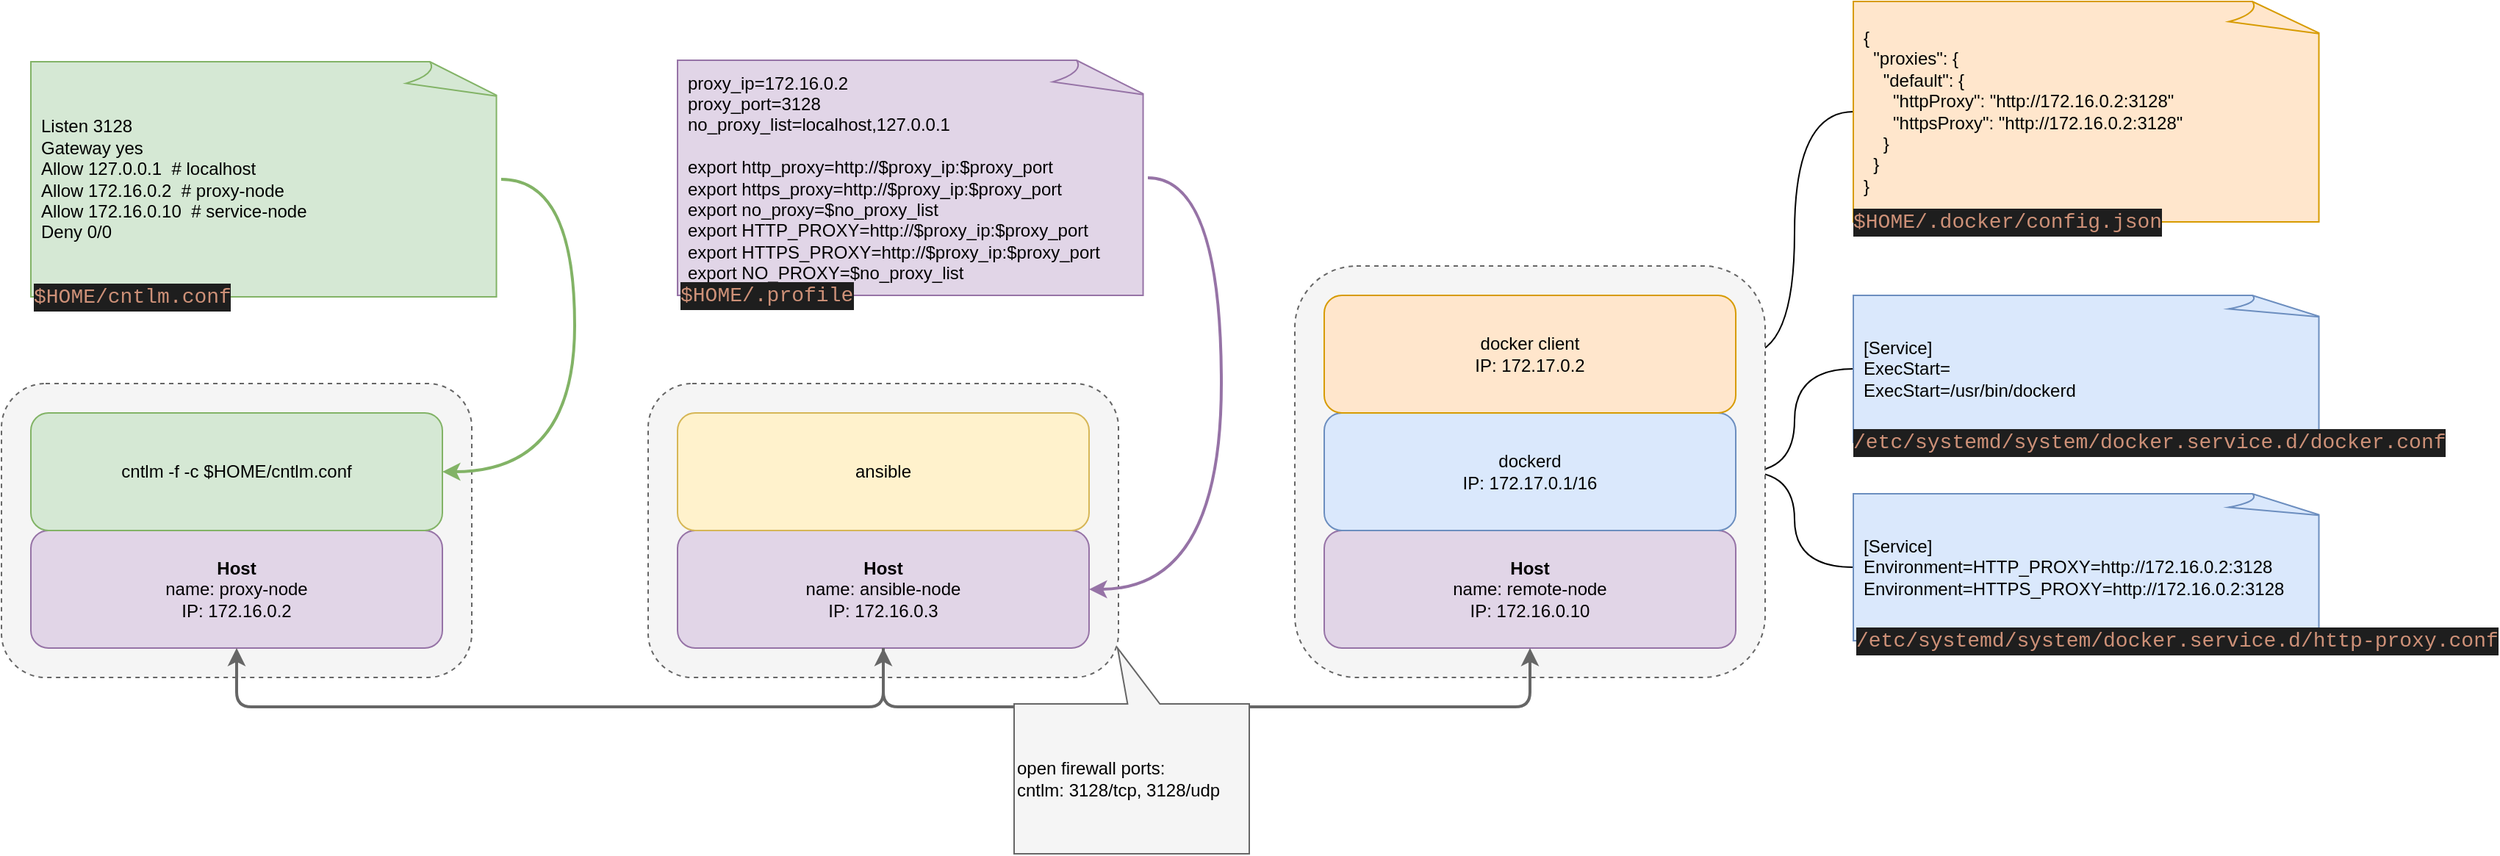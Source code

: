 <mxfile version="11.1.4" type="device"><diagram id="mufjLeXsWKGWuBtsrtn7" name="Page-1"><mxGraphModel dx="2222" dy="824" grid="1" gridSize="10" guides="1" tooltips="1" connect="1" arrows="1" fold="1" page="0" pageScale="1" pageWidth="827" pageHeight="1169" math="0" shadow="0"><root><mxCell id="0"/><mxCell id="1" parent="0"/><mxCell id="VEeZlTCw6x0XYQx7hDpJ-32" value="" style="endArrow=classic;html=1;entryX=1;entryY=0.5;entryDx=0;entryDy=0;exitX=0;exitY=0.5;exitDx=0;exitDy=0;exitPerimeter=0;edgeStyle=orthogonalEdgeStyle;curved=1;" parent="1" source="VEeZlTCw6x0XYQx7hDpJ-13" target="VEeZlTCw6x0XYQx7hDpJ-8" edge="1"><mxGeometry width="50" height="50" relative="1" as="geometry"><mxPoint x="680" y="690" as="sourcePoint"/><mxPoint x="730" y="640" as="targetPoint"/></mxGeometry></mxCell><mxCell id="VEeZlTCw6x0XYQx7hDpJ-33" value="" style="endArrow=classic;html=1;entryX=1;entryY=0.5;entryDx=0;entryDy=0;exitX=0;exitY=0.5;exitDx=0;exitDy=0;exitPerimeter=0;edgeStyle=orthogonalEdgeStyle;curved=1;" parent="1" source="VEeZlTCw6x0XYQx7hDpJ-12" target="VEeZlTCw6x0XYQx7hDpJ-8" edge="1"><mxGeometry width="50" height="50" relative="1" as="geometry"><mxPoint x="850" y="445" as="sourcePoint"/><mxPoint x="770" y="490" as="targetPoint"/></mxGeometry></mxCell><mxCell id="VEeZlTCw6x0XYQx7hDpJ-35" value="" style="endArrow=classic;html=1;exitX=0;exitY=0.5;exitDx=0;exitDy=0;exitPerimeter=0;entryX=1;entryY=0.5;entryDx=0;entryDy=0;edgeStyle=orthogonalEdgeStyle;curved=1;" parent="1" source="VEeZlTCw6x0XYQx7hDpJ-19" target="VEeZlTCw6x0XYQx7hDpJ-9" edge="1"><mxGeometry width="50" height="50" relative="1" as="geometry"><mxPoint x="780" y="130" as="sourcePoint"/><mxPoint x="830" y="80" as="targetPoint"/></mxGeometry></mxCell><mxCell id="Hmu1NijlD04fz7AzSIe_-5" value="nodes" parent="0"/><mxCell id="VEeZlTCw6x0XYQx7hDpJ-57" value="" style="rounded=1;whiteSpace=wrap;html=1;labelBackgroundColor=#ffffff;align=left;dashed=1;fillColor=#f5f5f5;strokeColor=#666666;fontColor=#333333;" parent="Hmu1NijlD04fz7AzSIe_-5" vertex="1"><mxGeometry x="-420" y="420" width="320" height="200" as="geometry"/></mxCell><mxCell id="_7w9z-zs7S1bSIEZtoII-1" value="" style="rounded=1;whiteSpace=wrap;html=1;labelBackgroundColor=#ffffff;align=left;dashed=1;fillColor=#f5f5f5;strokeColor=#666666;fontColor=#333333;" parent="Hmu1NijlD04fz7AzSIe_-5" vertex="1"><mxGeometry x="20" y="420" width="320" height="200" as="geometry"/></mxCell><mxCell id="VEeZlTCw6x0XYQx7hDpJ-64" value="" style="rounded=1;whiteSpace=wrap;html=1;labelBackgroundColor=#ffffff;align=left;dashed=1;fillColor=#f5f5f5;strokeColor=#666666;fontColor=#333333;" parent="Hmu1NijlD04fz7AzSIe_-5" vertex="1"><mxGeometry x="460" y="340" width="320" height="280" as="geometry"/></mxCell><mxCell id="Hmu1NijlD04fz7AzSIe_-6" value="hosts" parent="0"/><mxCell id="VEeZlTCw6x0XYQx7hDpJ-1" value="&lt;b&gt;Host&lt;/b&gt;&lt;br&gt;name: proxy-node&lt;br&gt;IP: 172.16.0.2" style="rounded=1;whiteSpace=wrap;html=1;fillColor=#e1d5e7;strokeColor=#9673a6;" parent="Hmu1NijlD04fz7AzSIe_-6" vertex="1"><mxGeometry x="-400" y="520" width="280" height="80" as="geometry"/></mxCell><mxCell id="_7w9z-zs7S1bSIEZtoII-2" value="&lt;b&gt;Host&lt;/b&gt;&lt;br&gt;name: ansible-node&lt;br&gt;IP: 172.16.0.3" style="rounded=1;whiteSpace=wrap;html=1;fillColor=#e1d5e7;strokeColor=#9673a6;" parent="Hmu1NijlD04fz7AzSIe_-6" vertex="1"><mxGeometry x="40" y="520" width="280" height="80" as="geometry"/></mxCell><mxCell id="VEeZlTCw6x0XYQx7hDpJ-7" value="&lt;b&gt;Host&lt;/b&gt;&lt;br&gt;name: remote-node&lt;br&gt;IP: 172.16.0.10" style="rounded=1;whiteSpace=wrap;html=1;fillColor=#e1d5e7;strokeColor=#9673a6;" parent="Hmu1NijlD04fz7AzSIe_-6" vertex="1"><mxGeometry x="480" y="520" width="280" height="80" as="geometry"/></mxCell><mxCell id="Hmu1NijlD04fz7AzSIe_-7" value="services" parent="0"/><mxCell id="VEeZlTCw6x0XYQx7hDpJ-4" value="cntlm -f -c $HOME/cntlm.conf" style="rounded=1;whiteSpace=wrap;html=1;fillColor=#d5e8d4;strokeColor=#82b366;" parent="Hmu1NijlD04fz7AzSIe_-7" vertex="1"><mxGeometry x="-400" y="440" width="280" height="80" as="geometry"/></mxCell><mxCell id="_7w9z-zs7S1bSIEZtoII-3" value="ansible" style="rounded=1;whiteSpace=wrap;html=1;fillColor=#fff2cc;strokeColor=#d6b656;" parent="Hmu1NijlD04fz7AzSIe_-7" vertex="1"><mxGeometry x="40" y="440" width="280" height="80" as="geometry"/></mxCell><mxCell id="VEeZlTCw6x0XYQx7hDpJ-8" value="dockerd&lt;br&gt;IP: 172.17.0.1/16" style="rounded=1;whiteSpace=wrap;html=1;fillColor=#dae8fc;strokeColor=#6c8ebf;" parent="Hmu1NijlD04fz7AzSIe_-7" vertex="1"><mxGeometry x="480" y="440" width="280" height="80" as="geometry"/></mxCell><mxCell id="VEeZlTCw6x0XYQx7hDpJ-9" value="docker client&lt;br&gt;IP: 172.17.0.2" style="rounded=1;whiteSpace=wrap;html=1;fillColor=#ffe6cc;strokeColor=#d79b00;" parent="Hmu1NijlD04fz7AzSIe_-7" vertex="1"><mxGeometry x="480" y="360" width="280" height="80" as="geometry"/></mxCell><mxCell id="Hmu1NijlD04fz7AzSIe_-10" value="network" parent="0"/><mxCell id="VEeZlTCw6x0XYQx7hDpJ-10" value="" style="endArrow=classic;html=1;entryX=0.5;entryY=1;entryDx=0;entryDy=0;fillColor=#f5f5f5;strokeColor=#666666;strokeWidth=2;" parent="Hmu1NijlD04fz7AzSIe_-10" target="VEeZlTCw6x0XYQx7hDpJ-1" edge="1"><mxGeometry width="50" height="50" relative="1" as="geometry"><mxPoint x="180" y="600" as="sourcePoint"/><mxPoint x="-190" y="620" as="targetPoint"/><Array as="points"><mxPoint x="180" y="640"/><mxPoint x="-260" y="640"/></Array></mxGeometry></mxCell><mxCell id="_7w9z-zs7S1bSIEZtoII-13" value="" style="endArrow=classic;html=1;entryX=0.5;entryY=1;entryDx=0;entryDy=0;exitX=0.5;exitY=1;exitDx=0;exitDy=0;fillColor=#f5f5f5;strokeColor=#666666;strokeWidth=2;startArrow=classic;startFill=1;" parent="Hmu1NijlD04fz7AzSIe_-10" source="VEeZlTCw6x0XYQx7hDpJ-7" target="_7w9z-zs7S1bSIEZtoII-2" edge="1"><mxGeometry width="50" height="50" relative="1" as="geometry"><mxPoint x="490" y="570" as="sourcePoint"/><mxPoint x="330" y="570" as="targetPoint"/><Array as="points"><mxPoint x="620" y="640"/><mxPoint x="180" y="640"/></Array></mxGeometry></mxCell><mxCell id="Hmu1NijlD04fz7AzSIe_-8" value="files" parent="0"/><mxCell id="VEeZlTCw6x0XYQx7hDpJ-56" value="" style="group" parent="Hmu1NijlD04fz7AzSIe_-8" vertex="1" connectable="0"><mxGeometry x="-400" y="201" width="320" height="170" as="geometry"/></mxCell><mxCell id="VEeZlTCw6x0XYQx7hDpJ-39" value="Listen 3128&lt;br&gt;Gateway yes&lt;br&gt;Allow 127.0.0.1&amp;nbsp; # localhost&lt;br&gt;Allow 172.16.0.2&amp;nbsp; # proxy-node&lt;br&gt;Allow 172.16.0.10&amp;nbsp; # service-node&lt;br&gt;Deny 0/0" style="whiteSpace=wrap;html=1;shape=mxgraph.basic.document;align=left;spacingLeft=5;fillColor=#d5e8d4;strokeColor=#82b366;" parent="VEeZlTCw6x0XYQx7hDpJ-56" vertex="1"><mxGeometry width="320" height="160" as="geometry"/></mxCell><mxCell id="VEeZlTCw6x0XYQx7hDpJ-40" value="&lt;div style=&quot;background-color: rgb(30 , 30 , 30) ; font-family: &amp;#34;consolas&amp;#34; , &amp;#34;courier new&amp;#34; , monospace ; font-size: 14px ; line-height: 19px ; white-space: pre&quot;&gt;&lt;font color=&quot;#ce9178&quot;&gt;$HOME/cntlm.conf&lt;/font&gt;&lt;/div&gt;" style="text;html=1;strokeColor=none;fillColor=none;align=left;verticalAlign=middle;whiteSpace=wrap;rounded=0;spacing=2;labelBorderColor=none;" parent="VEeZlTCw6x0XYQx7hDpJ-56" vertex="1"><mxGeometry y="150" width="40" height="20" as="geometry"/></mxCell><mxCell id="_7w9z-zs7S1bSIEZtoII-6" value="" style="group" parent="Hmu1NijlD04fz7AzSIe_-8" vertex="1" connectable="0"><mxGeometry x="40" y="200" width="320" height="170" as="geometry"/></mxCell><mxCell id="_7w9z-zs7S1bSIEZtoII-7" value="proxy_ip=172.16.0.2&lt;br&gt;proxy_port=3128&lt;br&gt;no_proxy_list=localhost,127.0.0.1&lt;br&gt;&lt;br&gt;export http_proxy=http://$proxy_ip:$proxy_port&lt;br&gt;export&amp;nbsp;https_proxy=http://$proxy_ip:$proxy_port&lt;br&gt;export&amp;nbsp;no_proxy=$no_proxy_list&lt;br&gt;export&amp;nbsp;HTTP_PROXY=http://$proxy_ip:$proxy_port&lt;br&gt;export&amp;nbsp;HTTPS_PROXY=http://$proxy_ip:$proxy_port&lt;br&gt;export&amp;nbsp;NO_PROXY=$no_proxy_list" style="whiteSpace=wrap;html=1;shape=mxgraph.basic.document;align=left;spacingLeft=5;fillColor=#e1d5e7;strokeColor=#9673a6;" parent="_7w9z-zs7S1bSIEZtoII-6" vertex="1"><mxGeometry width="320" height="160" as="geometry"/></mxCell><mxCell id="_7w9z-zs7S1bSIEZtoII-8" value="&lt;div style=&quot;background-color: rgb(30 , 30 , 30) ; font-family: &amp;#34;consolas&amp;#34; , &amp;#34;courier new&amp;#34; , monospace ; font-size: 14px ; line-height: 19px ; white-space: pre&quot;&gt;&lt;font color=&quot;#ce9178&quot;&gt;$HOME/.profile&lt;/font&gt;&lt;/div&gt;" style="text;html=1;strokeColor=none;fillColor=none;align=left;verticalAlign=middle;whiteSpace=wrap;rounded=0;spacing=2;labelBorderColor=none;" parent="_7w9z-zs7S1bSIEZtoII-6" vertex="1"><mxGeometry y="150" width="40" height="20" as="geometry"/></mxCell><mxCell id="_7w9z-zs7S1bSIEZtoII-12" value="&lt;span style=&quot;color: rgb(0 , 0 , 0) ; white-space: normal&quot;&gt;open firewall ports:&lt;/span&gt;&lt;br style=&quot;color: rgb(0 , 0 , 0) ; white-space: normal&quot;&gt;&lt;span style=&quot;color: rgb(0 , 0 , 0) ; white-space: normal&quot;&gt;cntlm: 3128/tcp, 3128/udp&lt;/span&gt;" style="shape=callout;whiteSpace=wrap;html=1;perimeter=calloutPerimeter;labelBackgroundColor=none;align=left;fillColor=#f5f5f5;strokeColor=#666666;flipH=1;flipV=1;position2=0.56;base=22;size=38;position=0.38;fontColor=#333333;" parent="Hmu1NijlD04fz7AzSIe_-8" vertex="1"><mxGeometry x="269" y="600" width="160" height="140" as="geometry"/></mxCell><mxCell id="VEeZlTCw6x0XYQx7hDpJ-51" value="" style="group" parent="Hmu1NijlD04fz7AzSIe_-8" vertex="1" connectable="0"><mxGeometry x="840" y="495" width="320" height="110" as="geometry"/></mxCell><mxCell id="VEeZlTCw6x0XYQx7hDpJ-13" value="[Service]&lt;br&gt;Environment=HTTP_PROXY=http://172.16.0.2:3128&lt;br&gt;Environment=HTTPS_PROXY=http://172.16.0.2:3128" style="whiteSpace=wrap;html=1;shape=mxgraph.basic.document;align=left;spacingLeft=5;fillColor=#dae8fc;strokeColor=#6c8ebf;" parent="VEeZlTCw6x0XYQx7hDpJ-51" vertex="1"><mxGeometry width="320" height="100" as="geometry"/></mxCell><mxCell id="VEeZlTCw6x0XYQx7hDpJ-15" value="&lt;div style=&quot;color: rgb(212 , 212 , 212) ; background-color: rgb(30 , 30 , 30) ; font-family: &amp;quot;consolas&amp;quot; , &amp;quot;courier new&amp;quot; , monospace ; font-size: 14px ; line-height: 19px ; white-space: pre&quot;&gt;&lt;span style=&quot;color: #ce9178&quot;&gt;/etc/systemd/system/docker.service.d/http-proxy.conf&lt;/span&gt;&lt;/div&gt;" style="text;html=1;strokeColor=none;fillColor=none;align=left;verticalAlign=middle;whiteSpace=wrap;rounded=0;spacing=2;labelBorderColor=none;" parent="VEeZlTCw6x0XYQx7hDpJ-51" vertex="1"><mxGeometry y="90" width="40" height="20" as="geometry"/></mxCell><mxCell id="VEeZlTCw6x0XYQx7hDpJ-52" value="" style="group" parent="Hmu1NijlD04fz7AzSIe_-8" vertex="1" connectable="0"><mxGeometry x="840" y="360" width="320" height="110" as="geometry"/></mxCell><mxCell id="VEeZlTCw6x0XYQx7hDpJ-12" value="[Service]&lt;br&gt;ExecStart=&lt;br&gt;ExecStart=/usr/bin/dockerd" style="whiteSpace=wrap;html=1;shape=mxgraph.basic.document;align=left;spacingLeft=5;fillColor=#dae8fc;strokeColor=#6c8ebf;" parent="VEeZlTCw6x0XYQx7hDpJ-52" vertex="1"><mxGeometry width="320" height="100" as="geometry"/></mxCell><mxCell id="VEeZlTCw6x0XYQx7hDpJ-24" value="" style="edgeStyle=orthogonalEdgeStyle;rounded=0;orthogonalLoop=1;jettySize=auto;html=1;" parent="VEeZlTCw6x0XYQx7hDpJ-52" source="VEeZlTCw6x0XYQx7hDpJ-14" edge="1"><mxGeometry relative="1" as="geometry"><mxPoint x="120" y="100" as="targetPoint"/></mxGeometry></mxCell><mxCell id="VEeZlTCw6x0XYQx7hDpJ-14" value="&lt;div style=&quot;color: rgb(212 , 212 , 212) ; background-color: rgb(30 , 30 , 30) ; font-family: &amp;#34;consolas&amp;#34; , &amp;#34;courier new&amp;#34; , monospace ; font-size: 14px ; line-height: 19px ; white-space: pre&quot;&gt;&lt;span style=&quot;color: #ce9178&quot;&gt;/etc/systemd/system/docker.service.d/docker.conf&lt;/span&gt;&lt;/div&gt;" style="text;html=1;strokeColor=none;fillColor=none;align=left;verticalAlign=middle;whiteSpace=wrap;rounded=0;spacing=0;" parent="VEeZlTCw6x0XYQx7hDpJ-52" vertex="1"><mxGeometry y="90" width="40" height="20" as="geometry"/></mxCell><mxCell id="VEeZlTCw6x0XYQx7hDpJ-53" value="" style="group" parent="Hmu1NijlD04fz7AzSIe_-8" vertex="1" connectable="0"><mxGeometry x="840" y="160" width="320" height="160" as="geometry"/></mxCell><mxCell id="VEeZlTCw6x0XYQx7hDpJ-19" value="{&lt;br&gt;&amp;nbsp; &quot;proxies&quot;: {&lt;br&gt;&amp;nbsp; &amp;nbsp; &quot;default&quot;: {&lt;br&gt;&amp;nbsp; &amp;nbsp; &amp;nbsp; &quot;httpProxy&quot;: &quot;http://172.16.0.2:3128&quot;&lt;br&gt;&amp;nbsp; &amp;nbsp; &amp;nbsp; &quot;httpsProxy&quot;: &quot;http://172.16.0.2:3128&quot;&lt;br&gt;&amp;nbsp; &amp;nbsp; }&lt;br&gt;&amp;nbsp; }&lt;br&gt;}" style="whiteSpace=wrap;html=1;shape=mxgraph.basic.document;align=left;spacingLeft=5;fillColor=#ffe6cc;strokeColor=#d79b00;" parent="VEeZlTCw6x0XYQx7hDpJ-53" vertex="1"><mxGeometry width="320" height="150" as="geometry"/></mxCell><mxCell id="VEeZlTCw6x0XYQx7hDpJ-20" value="&lt;div style=&quot;background-color: rgb(30 , 30 , 30) ; font-family: &amp;#34;consolas&amp;#34; , &amp;#34;courier new&amp;#34; , monospace ; font-size: 14px ; line-height: 19px ; white-space: pre&quot;&gt;&lt;font color=&quot;#ce9178&quot;&gt;$HOME/.docker/config.json&lt;/font&gt;&lt;/div&gt;" style="text;html=1;strokeColor=none;fillColor=none;align=left;verticalAlign=middle;whiteSpace=wrap;rounded=0;spacing=0;" parent="VEeZlTCw6x0XYQx7hDpJ-53" vertex="1"><mxGeometry y="140" width="38.788" height="20" as="geometry"/></mxCell><mxCell id="VEeZlTCw6x0XYQx7hDpJ-46" value="" style="endArrow=classic;html=1;entryX=1;entryY=0.5;entryDx=0;entryDy=0;exitX=1;exitY=0.5;exitDx=0;exitDy=0;exitPerimeter=0;edgeStyle=orthogonalEdgeStyle;curved=1;fillColor=#d5e8d4;strokeColor=#82b366;strokeWidth=2;" parent="Hmu1NijlD04fz7AzSIe_-8" source="VEeZlTCw6x0XYQx7hDpJ-39" target="VEeZlTCw6x0XYQx7hDpJ-4" edge="1"><mxGeometry width="50" height="50" relative="1" as="geometry"><mxPoint x="-360" y="840" as="sourcePoint"/><mxPoint x="-310" y="790" as="targetPoint"/><Array as="points"><mxPoint x="-30" y="281"/><mxPoint x="-30" y="480"/></Array></mxGeometry></mxCell><mxCell id="_7w9z-zs7S1bSIEZtoII-5" value="" style="endArrow=classic;html=1;entryX=1;entryY=0.5;entryDx=0;entryDy=0;edgeStyle=orthogonalEdgeStyle;curved=1;exitX=1;exitY=0.5;exitDx=0;exitDy=0;exitPerimeter=0;fillColor=#e1d5e7;strokeColor=#9673a6;strokeWidth=2;" parent="Hmu1NijlD04fz7AzSIe_-8" source="_7w9z-zs7S1bSIEZtoII-7" target="_7w9z-zs7S1bSIEZtoII-2" edge="1"><mxGeometry width="50" height="50" relative="1" as="geometry"><mxPoint x="-800" y="840" as="sourcePoint"/><mxPoint x="-750" y="790" as="targetPoint"/><Array as="points"><mxPoint x="410" y="280"/><mxPoint x="410" y="560"/></Array></mxGeometry></mxCell></root></mxGraphModel></diagram></mxfile>